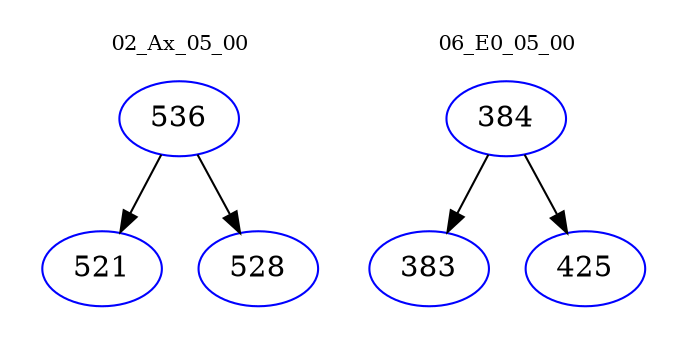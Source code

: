 digraph{
subgraph cluster_0 {
color = white
label = "02_Ax_05_00";
fontsize=10;
T0_536 [label="536", color="blue"]
T0_536 -> T0_521 [color="black"]
T0_521 [label="521", color="blue"]
T0_536 -> T0_528 [color="black"]
T0_528 [label="528", color="blue"]
}
subgraph cluster_1 {
color = white
label = "06_E0_05_00";
fontsize=10;
T1_384 [label="384", color="blue"]
T1_384 -> T1_383 [color="black"]
T1_383 [label="383", color="blue"]
T1_384 -> T1_425 [color="black"]
T1_425 [label="425", color="blue"]
}
}
